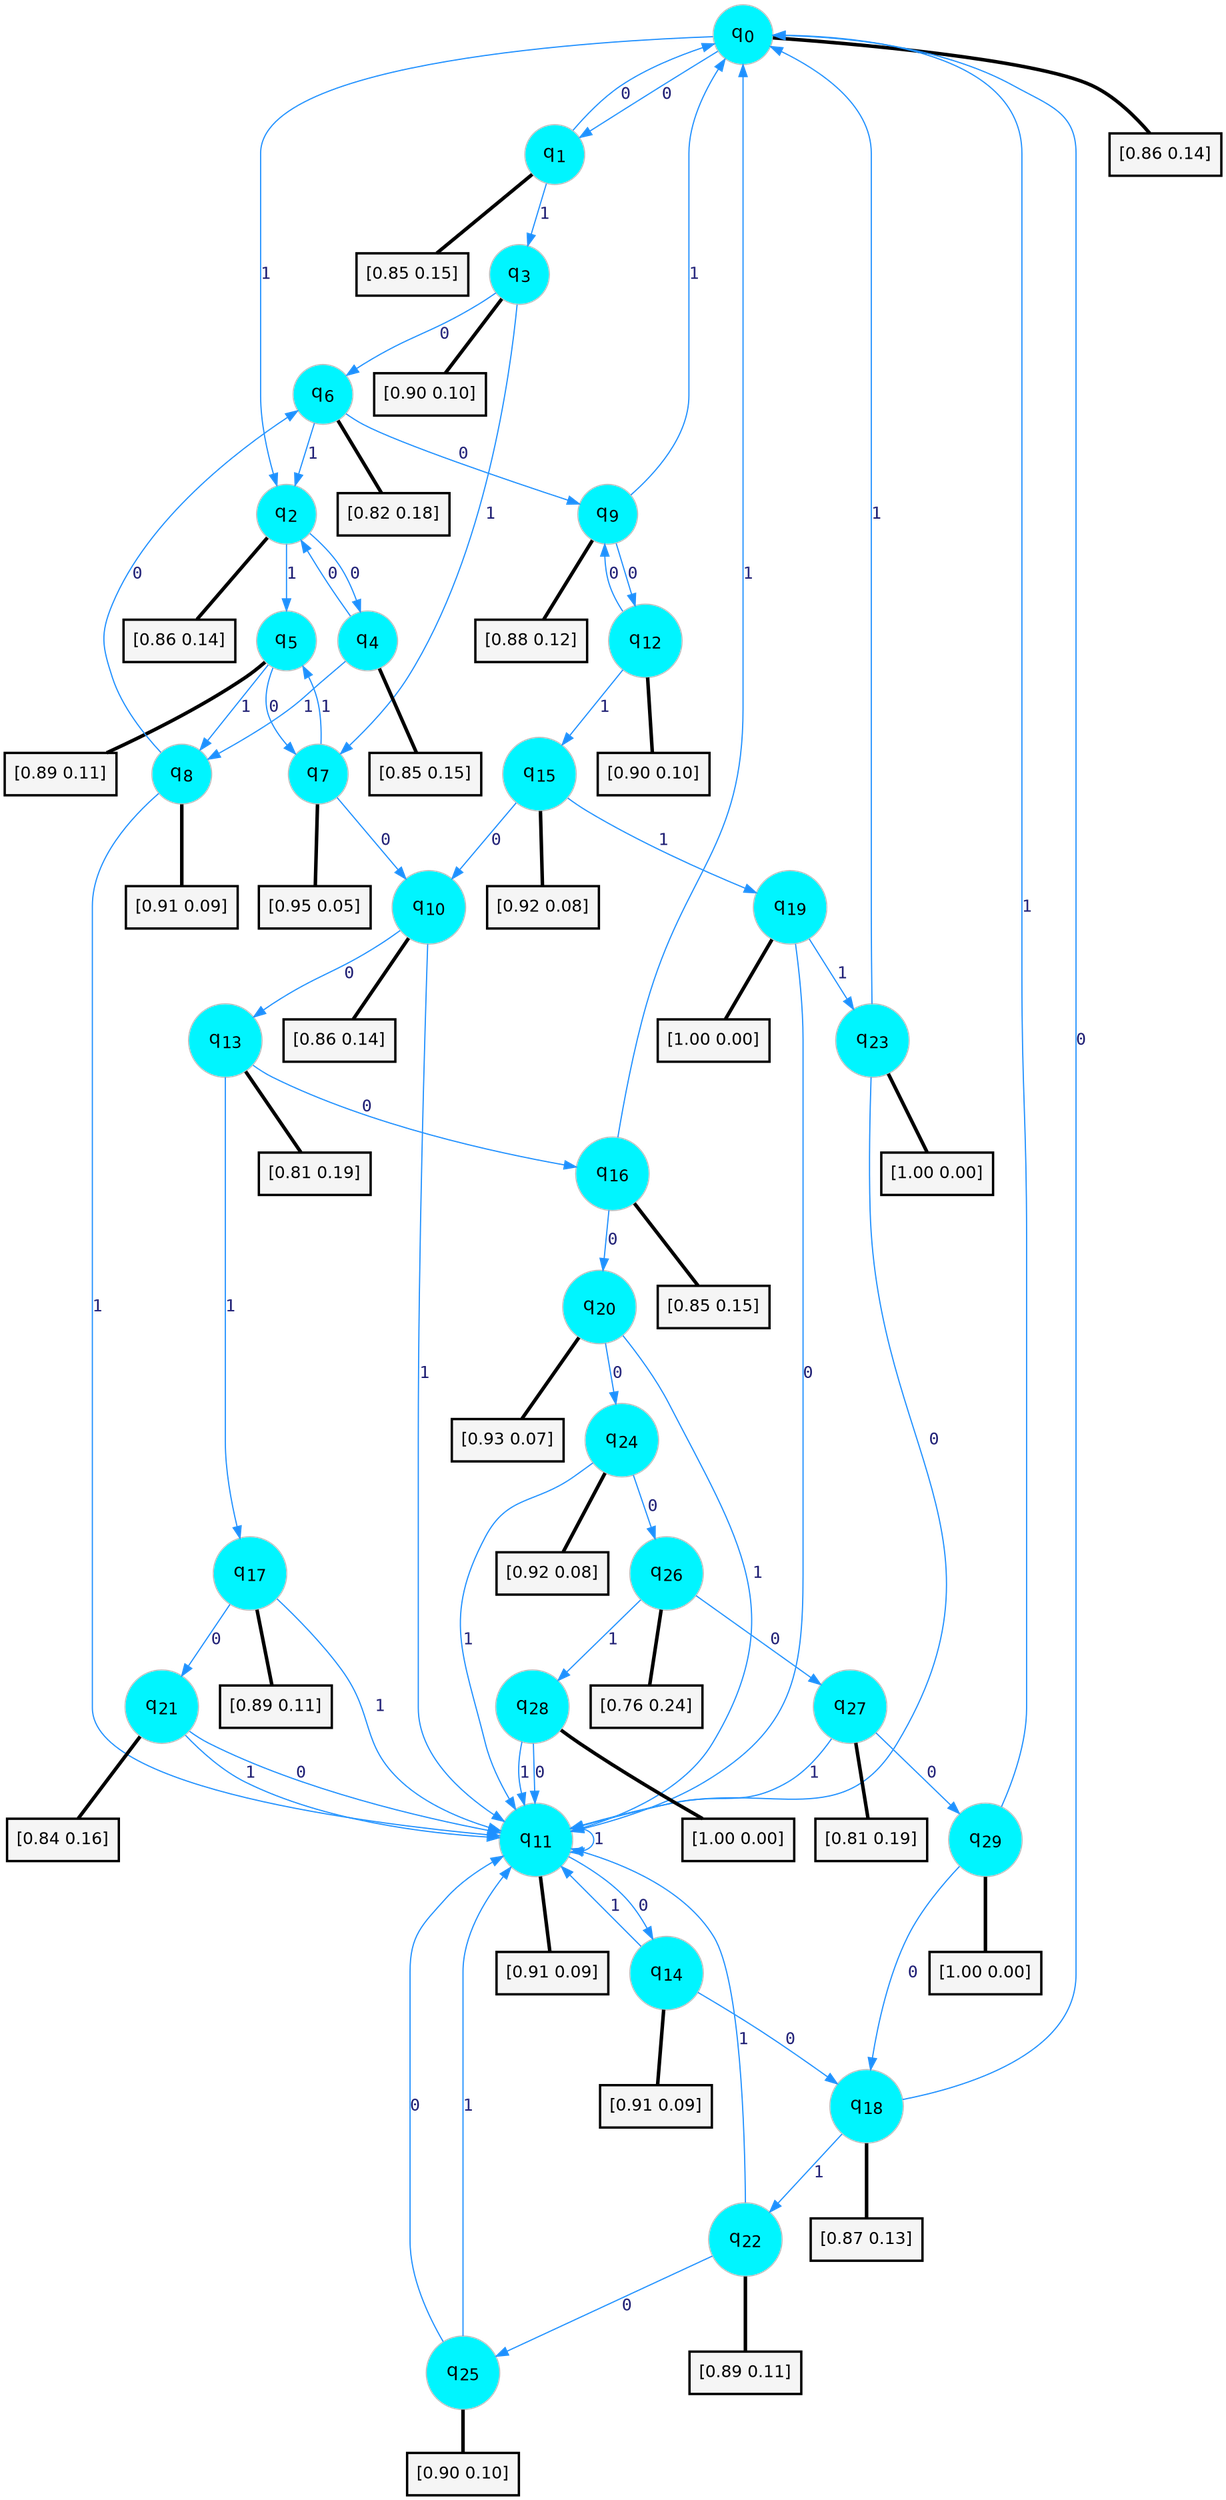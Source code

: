 digraph G {
graph [
bgcolor=transparent, dpi=300, rankdir=TD, size="40,25"];
node [
color=gray, fillcolor=turquoise1, fontcolor=black, fontname=Helvetica, fontsize=16, fontweight=bold, shape=circle, style=filled];
edge [
arrowsize=1, color=dodgerblue1, fontcolor=midnightblue, fontname=courier, fontweight=bold, penwidth=1, style=solid, weight=20];
0[label=<q<SUB>0</SUB>>];
1[label=<q<SUB>1</SUB>>];
2[label=<q<SUB>2</SUB>>];
3[label=<q<SUB>3</SUB>>];
4[label=<q<SUB>4</SUB>>];
5[label=<q<SUB>5</SUB>>];
6[label=<q<SUB>6</SUB>>];
7[label=<q<SUB>7</SUB>>];
8[label=<q<SUB>8</SUB>>];
9[label=<q<SUB>9</SUB>>];
10[label=<q<SUB>10</SUB>>];
11[label=<q<SUB>11</SUB>>];
12[label=<q<SUB>12</SUB>>];
13[label=<q<SUB>13</SUB>>];
14[label=<q<SUB>14</SUB>>];
15[label=<q<SUB>15</SUB>>];
16[label=<q<SUB>16</SUB>>];
17[label=<q<SUB>17</SUB>>];
18[label=<q<SUB>18</SUB>>];
19[label=<q<SUB>19</SUB>>];
20[label=<q<SUB>20</SUB>>];
21[label=<q<SUB>21</SUB>>];
22[label=<q<SUB>22</SUB>>];
23[label=<q<SUB>23</SUB>>];
24[label=<q<SUB>24</SUB>>];
25[label=<q<SUB>25</SUB>>];
26[label=<q<SUB>26</SUB>>];
27[label=<q<SUB>27</SUB>>];
28[label=<q<SUB>28</SUB>>];
29[label=<q<SUB>29</SUB>>];
30[label="[0.86 0.14]", shape=box,fontcolor=black, fontname=Helvetica, fontsize=14, penwidth=2, fillcolor=whitesmoke,color=black];
31[label="[0.85 0.15]", shape=box,fontcolor=black, fontname=Helvetica, fontsize=14, penwidth=2, fillcolor=whitesmoke,color=black];
32[label="[0.86 0.14]", shape=box,fontcolor=black, fontname=Helvetica, fontsize=14, penwidth=2, fillcolor=whitesmoke,color=black];
33[label="[0.90 0.10]", shape=box,fontcolor=black, fontname=Helvetica, fontsize=14, penwidth=2, fillcolor=whitesmoke,color=black];
34[label="[0.85 0.15]", shape=box,fontcolor=black, fontname=Helvetica, fontsize=14, penwidth=2, fillcolor=whitesmoke,color=black];
35[label="[0.89 0.11]", shape=box,fontcolor=black, fontname=Helvetica, fontsize=14, penwidth=2, fillcolor=whitesmoke,color=black];
36[label="[0.82 0.18]", shape=box,fontcolor=black, fontname=Helvetica, fontsize=14, penwidth=2, fillcolor=whitesmoke,color=black];
37[label="[0.95 0.05]", shape=box,fontcolor=black, fontname=Helvetica, fontsize=14, penwidth=2, fillcolor=whitesmoke,color=black];
38[label="[0.91 0.09]", shape=box,fontcolor=black, fontname=Helvetica, fontsize=14, penwidth=2, fillcolor=whitesmoke,color=black];
39[label="[0.88 0.12]", shape=box,fontcolor=black, fontname=Helvetica, fontsize=14, penwidth=2, fillcolor=whitesmoke,color=black];
40[label="[0.86 0.14]", shape=box,fontcolor=black, fontname=Helvetica, fontsize=14, penwidth=2, fillcolor=whitesmoke,color=black];
41[label="[0.91 0.09]", shape=box,fontcolor=black, fontname=Helvetica, fontsize=14, penwidth=2, fillcolor=whitesmoke,color=black];
42[label="[0.90 0.10]", shape=box,fontcolor=black, fontname=Helvetica, fontsize=14, penwidth=2, fillcolor=whitesmoke,color=black];
43[label="[0.81 0.19]", shape=box,fontcolor=black, fontname=Helvetica, fontsize=14, penwidth=2, fillcolor=whitesmoke,color=black];
44[label="[0.91 0.09]", shape=box,fontcolor=black, fontname=Helvetica, fontsize=14, penwidth=2, fillcolor=whitesmoke,color=black];
45[label="[0.92 0.08]", shape=box,fontcolor=black, fontname=Helvetica, fontsize=14, penwidth=2, fillcolor=whitesmoke,color=black];
46[label="[0.85 0.15]", shape=box,fontcolor=black, fontname=Helvetica, fontsize=14, penwidth=2, fillcolor=whitesmoke,color=black];
47[label="[0.89 0.11]", shape=box,fontcolor=black, fontname=Helvetica, fontsize=14, penwidth=2, fillcolor=whitesmoke,color=black];
48[label="[0.87 0.13]", shape=box,fontcolor=black, fontname=Helvetica, fontsize=14, penwidth=2, fillcolor=whitesmoke,color=black];
49[label="[1.00 0.00]", shape=box,fontcolor=black, fontname=Helvetica, fontsize=14, penwidth=2, fillcolor=whitesmoke,color=black];
50[label="[0.93 0.07]", shape=box,fontcolor=black, fontname=Helvetica, fontsize=14, penwidth=2, fillcolor=whitesmoke,color=black];
51[label="[0.84 0.16]", shape=box,fontcolor=black, fontname=Helvetica, fontsize=14, penwidth=2, fillcolor=whitesmoke,color=black];
52[label="[0.89 0.11]", shape=box,fontcolor=black, fontname=Helvetica, fontsize=14, penwidth=2, fillcolor=whitesmoke,color=black];
53[label="[1.00 0.00]", shape=box,fontcolor=black, fontname=Helvetica, fontsize=14, penwidth=2, fillcolor=whitesmoke,color=black];
54[label="[0.92 0.08]", shape=box,fontcolor=black, fontname=Helvetica, fontsize=14, penwidth=2, fillcolor=whitesmoke,color=black];
55[label="[0.90 0.10]", shape=box,fontcolor=black, fontname=Helvetica, fontsize=14, penwidth=2, fillcolor=whitesmoke,color=black];
56[label="[0.76 0.24]", shape=box,fontcolor=black, fontname=Helvetica, fontsize=14, penwidth=2, fillcolor=whitesmoke,color=black];
57[label="[0.81 0.19]", shape=box,fontcolor=black, fontname=Helvetica, fontsize=14, penwidth=2, fillcolor=whitesmoke,color=black];
58[label="[1.00 0.00]", shape=box,fontcolor=black, fontname=Helvetica, fontsize=14, penwidth=2, fillcolor=whitesmoke,color=black];
59[label="[1.00 0.00]", shape=box,fontcolor=black, fontname=Helvetica, fontsize=14, penwidth=2, fillcolor=whitesmoke,color=black];
0->1 [label=0];
0->2 [label=1];
0->30 [arrowhead=none, penwidth=3,color=black];
1->0 [label=0];
1->3 [label=1];
1->31 [arrowhead=none, penwidth=3,color=black];
2->4 [label=0];
2->5 [label=1];
2->32 [arrowhead=none, penwidth=3,color=black];
3->6 [label=0];
3->7 [label=1];
3->33 [arrowhead=none, penwidth=3,color=black];
4->2 [label=0];
4->8 [label=1];
4->34 [arrowhead=none, penwidth=3,color=black];
5->7 [label=0];
5->8 [label=1];
5->35 [arrowhead=none, penwidth=3,color=black];
6->9 [label=0];
6->2 [label=1];
6->36 [arrowhead=none, penwidth=3,color=black];
7->10 [label=0];
7->5 [label=1];
7->37 [arrowhead=none, penwidth=3,color=black];
8->6 [label=0];
8->11 [label=1];
8->38 [arrowhead=none, penwidth=3,color=black];
9->12 [label=0];
9->0 [label=1];
9->39 [arrowhead=none, penwidth=3,color=black];
10->13 [label=0];
10->11 [label=1];
10->40 [arrowhead=none, penwidth=3,color=black];
11->14 [label=0];
11->11 [label=1];
11->41 [arrowhead=none, penwidth=3,color=black];
12->9 [label=0];
12->15 [label=1];
12->42 [arrowhead=none, penwidth=3,color=black];
13->16 [label=0];
13->17 [label=1];
13->43 [arrowhead=none, penwidth=3,color=black];
14->18 [label=0];
14->11 [label=1];
14->44 [arrowhead=none, penwidth=3,color=black];
15->10 [label=0];
15->19 [label=1];
15->45 [arrowhead=none, penwidth=3,color=black];
16->20 [label=0];
16->0 [label=1];
16->46 [arrowhead=none, penwidth=3,color=black];
17->21 [label=0];
17->11 [label=1];
17->47 [arrowhead=none, penwidth=3,color=black];
18->0 [label=0];
18->22 [label=1];
18->48 [arrowhead=none, penwidth=3,color=black];
19->11 [label=0];
19->23 [label=1];
19->49 [arrowhead=none, penwidth=3,color=black];
20->24 [label=0];
20->11 [label=1];
20->50 [arrowhead=none, penwidth=3,color=black];
21->11 [label=0];
21->11 [label=1];
21->51 [arrowhead=none, penwidth=3,color=black];
22->25 [label=0];
22->11 [label=1];
22->52 [arrowhead=none, penwidth=3,color=black];
23->11 [label=0];
23->0 [label=1];
23->53 [arrowhead=none, penwidth=3,color=black];
24->26 [label=0];
24->11 [label=1];
24->54 [arrowhead=none, penwidth=3,color=black];
25->11 [label=0];
25->11 [label=1];
25->55 [arrowhead=none, penwidth=3,color=black];
26->27 [label=0];
26->28 [label=1];
26->56 [arrowhead=none, penwidth=3,color=black];
27->29 [label=0];
27->11 [label=1];
27->57 [arrowhead=none, penwidth=3,color=black];
28->11 [label=0];
28->11 [label=1];
28->58 [arrowhead=none, penwidth=3,color=black];
29->18 [label=0];
29->0 [label=1];
29->59 [arrowhead=none, penwidth=3,color=black];
}
